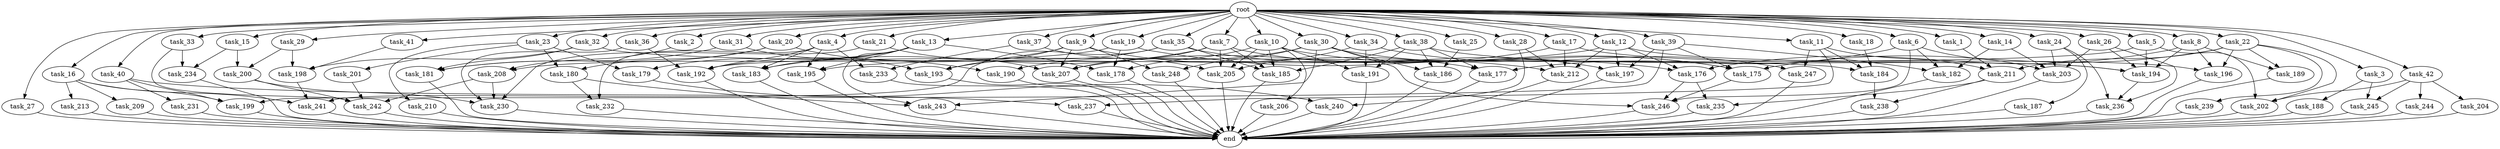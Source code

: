 digraph G {
  task_208 [size="171798691.840000"];
  task_9 [size="1.024000"];
  task_191 [size="1254130450.432000"];
  task_247 [size="1116691496.960000"];
  task_181 [size="841813590.016000"];
  task_27 [size="1.024000"];
  task_198 [size="1623497637.888000"];
  task_4 [size="1.024000"];
  task_2 [size="1.024000"];
  task_13 [size="1.024000"];
  task_182 [size="1520418422.784000"];
  task_207 [size="841813590.016000"];
  task_186 [size="944892805.120000"];
  task_41 [size="1.024000"];
  task_177 [size="1194000908.288000"];
  task_245 [size="292057776.128000"];
  task_6 [size="1.024000"];
  task_32 [size="1.024000"];
  task_175 [size="1211180777.472000"];
  task_241 [size="635655159.808000"];
  task_188 [size="214748364.800000"];
  task_231 [size="34359738.368000"];
  task_33 [size="1.024000"];
  task_183 [size="798863917.056000"];
  task_31 [size="1.024000"];
  task_179 [size="893353197.568000"];
  task_36 [size="1.024000"];
  task_16 [size="1.024000"];
  task_185 [size="1460288880.640000"];
  task_243 [size="798863917.056000"];
  task_40 [size="1.024000"];
  task_15 [size="1.024000"];
  task_10 [size="1.024000"];
  task_29 [size="1.024000"];
  task_236 [size="1975684956.160000"];
  task_240 [size="936302870.528000"];
  task_209 [size="420906795.008000"];
  task_235 [size="386547056.640000"];
  task_190 [size="292057776.128000"];
  task_199 [size="1005022347.264000"];
  task_237 [size="730144440.320000"];
  task_26 [size="1.024000"];
  task_25 [size="1.024000"];
  task_201 [size="858993459.200000"];
  end [size="0.000000"];
  task_192 [size="919123001.344000"];
  task_239 [size="309237645.312000"];
  task_180 [size="936302870.528000"];
  task_18 [size="1.024000"];
  task_12 [size="1.024000"];
  task_230 [size="1073741824.000000"];
  task_210 [size="858993459.200000"];
  task_238 [size="214748364.800000"];
  task_197 [size="1236950581.248000"];
  task_14 [size="1.024000"];
  task_242 [size="1443109011.456000"];
  task_202 [size="936302870.528000"];
  task_246 [size="1494648619.008000"];
  task_184 [size="1331439861.760000"];
  task_21 [size="1.024000"];
  task_37 [size="1.024000"];
  task_244 [size="77309411.328000"];
  task_196 [size="1305670057.984000"];
  task_187 [size="695784701.952000"];
  task_23 [size="1.024000"];
  task_176 [size="1133871366.144000"];
  root [size="0.000000"];
  task_5 [size="1.024000"];
  task_195 [size="386547056.640000"];
  task_193 [size="704374636.544000"];
  task_11 [size="1.024000"];
  task_194 [size="2602750181.376000"];
  task_234 [size="764504178.688000"];
  task_200 [size="1073741824.000000"];
  task_3 [size="1.024000"];
  task_19 [size="1.024000"];
  task_213 [size="420906795.008000"];
  task_206 [size="137438953.472000"];
  task_39 [size="1.024000"];
  task_232 [size="764504178.688000"];
  task_22 [size="1.024000"];
  task_7 [size="1.024000"];
  task_28 [size="1.024000"];
  task_34 [size="1.024000"];
  task_233 [size="292057776.128000"];
  task_211 [size="1314259992.576000"];
  task_189 [size="1168231104.512000"];
  task_17 [size="1.024000"];
  task_248 [size="292057776.128000"];
  task_20 [size="1.024000"];
  task_178 [size="309237645.312000"];
  task_205 [size="1185410973.696000"];
  task_1 [size="1.024000"];
  task_212 [size="369367187.456000"];
  task_42 [size="1.024000"];
  task_204 [size="77309411.328000"];
  task_35 [size="1.024000"];
  task_30 [size="1.024000"];
  task_203 [size="2087354105.856000"];
  task_38 [size="1.024000"];
  task_24 [size="1.024000"];
  task_8 [size="1.024000"];

  task_208 -> task_230 [size="301989888.000000"];
  task_208 -> task_242 [size="301989888.000000"];
  task_9 -> task_207 [size="75497472.000000"];
  task_9 -> task_193 [size="75497472.000000"];
  task_9 -> task_192 [size="75497472.000000"];
  task_9 -> task_248 [size="75497472.000000"];
  task_9 -> task_177 [size="75497472.000000"];
  task_191 -> end [size="1.000000"];
  task_247 -> end [size="1.000000"];
  task_181 -> end [size="1.000000"];
  task_27 -> end [size="1.000000"];
  task_198 -> task_241 [size="134217728.000000"];
  task_4 -> task_232 [size="209715200.000000"];
  task_4 -> task_195 [size="209715200.000000"];
  task_4 -> task_192 [size="209715200.000000"];
  task_4 -> task_183 [size="209715200.000000"];
  task_4 -> task_233 [size="209715200.000000"];
  task_2 -> task_208 [size="33554432.000000"];
  task_13 -> task_243 [size="33554432.000000"];
  task_13 -> task_195 [size="33554432.000000"];
  task_13 -> task_183 [size="33554432.000000"];
  task_13 -> task_179 [size="33554432.000000"];
  task_13 -> task_178 [size="33554432.000000"];
  task_182 -> end [size="1.000000"];
  task_207 -> end [size="1.000000"];
  task_186 -> end [size="1.000000"];
  task_41 -> task_198 [size="536870912.000000"];
  task_177 -> end [size="1.000000"];
  task_245 -> end [size="1.000000"];
  task_6 -> task_203 [size="411041792.000000"];
  task_6 -> task_246 [size="411041792.000000"];
  task_6 -> task_182 [size="411041792.000000"];
  task_6 -> task_177 [size="411041792.000000"];
  task_32 -> task_198 [size="209715200.000000"];
  task_32 -> task_184 [size="209715200.000000"];
  task_32 -> task_181 [size="209715200.000000"];
  task_175 -> task_246 [size="536870912.000000"];
  task_241 -> end [size="1.000000"];
  task_188 -> end [size="1.000000"];
  task_231 -> end [size="1.000000"];
  task_33 -> task_242 [size="536870912.000000"];
  task_33 -> task_234 [size="536870912.000000"];
  task_183 -> end [size="1.000000"];
  task_31 -> task_193 [size="536870912.000000"];
  task_31 -> task_181 [size="536870912.000000"];
  task_179 -> task_240 [size="838860800.000000"];
  task_36 -> task_230 [size="75497472.000000"];
  task_36 -> task_192 [size="75497472.000000"];
  task_16 -> task_209 [size="411041792.000000"];
  task_16 -> task_199 [size="411041792.000000"];
  task_16 -> task_241 [size="411041792.000000"];
  task_16 -> task_213 [size="411041792.000000"];
  task_185 -> end [size="1.000000"];
  task_243 -> end [size="1.000000"];
  task_40 -> task_231 [size="33554432.000000"];
  task_40 -> task_199 [size="33554432.000000"];
  task_40 -> task_237 [size="33554432.000000"];
  task_15 -> task_200 [size="209715200.000000"];
  task_15 -> task_234 [size="209715200.000000"];
  task_10 -> task_185 [size="134217728.000000"];
  task_10 -> task_206 [size="134217728.000000"];
  task_10 -> task_205 [size="134217728.000000"];
  task_10 -> task_191 [size="134217728.000000"];
  task_10 -> task_175 [size="134217728.000000"];
  task_10 -> task_178 [size="134217728.000000"];
  task_29 -> task_200 [size="838860800.000000"];
  task_29 -> task_198 [size="838860800.000000"];
  task_236 -> end [size="1.000000"];
  task_240 -> end [size="1.000000"];
  task_209 -> end [size="1.000000"];
  task_235 -> end [size="1.000000"];
  task_190 -> end [size="1.000000"];
  task_199 -> end [size="1.000000"];
  task_237 -> end [size="1.000000"];
  task_26 -> task_194 [size="411041792.000000"];
  task_26 -> task_203 [size="411041792.000000"];
  task_26 -> task_236 [size="411041792.000000"];
  task_25 -> task_186 [size="33554432.000000"];
  task_201 -> task_242 [size="33554432.000000"];
  task_192 -> end [size="1.000000"];
  task_239 -> end [size="1.000000"];
  task_180 -> task_232 [size="536870912.000000"];
  task_180 -> task_243 [size="536870912.000000"];
  task_18 -> task_184 [size="411041792.000000"];
  task_12 -> task_195 [size="134217728.000000"];
  task_12 -> task_176 [size="134217728.000000"];
  task_12 -> task_196 [size="134217728.000000"];
  task_12 -> task_197 [size="134217728.000000"];
  task_12 -> task_212 [size="134217728.000000"];
  task_230 -> end [size="1.000000"];
  task_210 -> end [size="1.000000"];
  task_238 -> end [size="1.000000"];
  task_197 -> end [size="1.000000"];
  task_14 -> task_203 [size="536870912.000000"];
  task_14 -> task_182 [size="536870912.000000"];
  task_242 -> end [size="1.000000"];
  task_202 -> end [size="1.000000"];
  task_246 -> end [size="1.000000"];
  task_184 -> task_238 [size="134217728.000000"];
  task_21 -> task_230 [size="134217728.000000"];
  task_21 -> task_207 [size="134217728.000000"];
  task_37 -> task_233 [size="75497472.000000"];
  task_37 -> task_205 [size="75497472.000000"];
  task_244 -> end [size="1.000000"];
  task_196 -> end [size="1.000000"];
  task_187 -> end [size="1.000000"];
  task_23 -> task_210 [size="838860800.000000"];
  task_23 -> task_201 [size="838860800.000000"];
  task_23 -> task_180 [size="838860800.000000"];
  task_23 -> task_179 [size="838860800.000000"];
  task_176 -> task_246 [size="301989888.000000"];
  task_176 -> task_235 [size="301989888.000000"];
  root -> task_12 [size="1.000000"];
  root -> task_36 [size="1.000000"];
  root -> task_16 [size="1.000000"];
  root -> task_9 [size="1.000000"];
  root -> task_39 [size="1.000000"];
  root -> task_11 [size="1.000000"];
  root -> task_22 [size="1.000000"];
  root -> task_7 [size="1.000000"];
  root -> task_33 [size="1.000000"];
  root -> task_28 [size="1.000000"];
  root -> task_4 [size="1.000000"];
  root -> task_34 [size="1.000000"];
  root -> task_2 [size="1.000000"];
  root -> task_15 [size="1.000000"];
  root -> task_10 [size="1.000000"];
  root -> task_29 [size="1.000000"];
  root -> task_21 [size="1.000000"];
  root -> task_17 [size="1.000000"];
  root -> task_18 [size="1.000000"];
  root -> task_41 [size="1.000000"];
  root -> task_20 [size="1.000000"];
  root -> task_23 [size="1.000000"];
  root -> task_42 [size="1.000000"];
  root -> task_6 [size="1.000000"];
  root -> task_32 [size="1.000000"];
  root -> task_5 [size="1.000000"];
  root -> task_37 [size="1.000000"];
  root -> task_26 [size="1.000000"];
  root -> task_25 [size="1.000000"];
  root -> task_31 [size="1.000000"];
  root -> task_35 [size="1.000000"];
  root -> task_13 [size="1.000000"];
  root -> task_30 [size="1.000000"];
  root -> task_19 [size="1.000000"];
  root -> task_1 [size="1.000000"];
  root -> task_40 [size="1.000000"];
  root -> task_38 [size="1.000000"];
  root -> task_24 [size="1.000000"];
  root -> task_3 [size="1.000000"];
  root -> task_8 [size="1.000000"];
  root -> task_27 [size="1.000000"];
  root -> task_14 [size="1.000000"];
  task_5 -> task_194 [size="536870912.000000"];
  task_5 -> task_192 [size="536870912.000000"];
  task_5 -> task_202 [size="536870912.000000"];
  task_195 -> end [size="1.000000"];
  task_193 -> end [size="1.000000"];
  task_11 -> task_184 [size="679477248.000000"];
  task_11 -> task_247 [size="679477248.000000"];
  task_11 -> task_237 [size="679477248.000000"];
  task_11 -> task_211 [size="679477248.000000"];
  task_194 -> task_236 [size="838860800.000000"];
  task_234 -> end [size="1.000000"];
  task_200 -> task_230 [size="536870912.000000"];
  task_200 -> task_242 [size="536870912.000000"];
  task_3 -> task_245 [size="209715200.000000"];
  task_3 -> task_188 [size="209715200.000000"];
  task_19 -> task_176 [size="134217728.000000"];
  task_19 -> task_208 [size="134217728.000000"];
  task_19 -> task_178 [size="134217728.000000"];
  task_213 -> end [size="1.000000"];
  task_206 -> end [size="1.000000"];
  task_39 -> task_175 [size="536870912.000000"];
  task_39 -> task_199 [size="536870912.000000"];
  task_39 -> task_182 [size="536870912.000000"];
  task_39 -> task_197 [size="536870912.000000"];
  task_232 -> end [size="1.000000"];
  task_22 -> task_189 [size="301989888.000000"];
  task_22 -> task_211 [size="301989888.000000"];
  task_22 -> task_175 [size="301989888.000000"];
  task_22 -> task_239 [size="301989888.000000"];
  task_22 -> task_202 [size="301989888.000000"];
  task_22 -> task_196 [size="301989888.000000"];
  task_7 -> task_183 [size="536870912.000000"];
  task_7 -> task_207 [size="536870912.000000"];
  task_7 -> task_185 [size="536870912.000000"];
  task_7 -> task_197 [size="536870912.000000"];
  task_7 -> task_205 [size="536870912.000000"];
  task_28 -> task_240 [size="75497472.000000"];
  task_28 -> task_212 [size="75497472.000000"];
  task_34 -> task_247 [size="411041792.000000"];
  task_34 -> task_205 [size="411041792.000000"];
  task_34 -> task_191 [size="411041792.000000"];
  task_233 -> end [size="1.000000"];
  task_211 -> task_235 [size="75497472.000000"];
  task_211 -> task_238 [size="75497472.000000"];
  task_189 -> end [size="1.000000"];
  task_17 -> task_194 [size="75497472.000000"];
  task_17 -> task_207 [size="75497472.000000"];
  task_17 -> task_212 [size="75497472.000000"];
  task_248 -> end [size="1.000000"];
  task_20 -> task_180 [size="75497472.000000"];
  task_20 -> task_181 [size="75497472.000000"];
  task_20 -> task_190 [size="75497472.000000"];
  task_178 -> end [size="1.000000"];
  task_205 -> end [size="1.000000"];
  task_1 -> task_211 [size="301989888.000000"];
  task_212 -> end [size="1.000000"];
  task_42 -> task_204 [size="75497472.000000"];
  task_42 -> task_202 [size="75497472.000000"];
  task_42 -> task_245 [size="75497472.000000"];
  task_42 -> task_244 [size="75497472.000000"];
  task_204 -> end [size="1.000000"];
  task_35 -> task_185 [size="75497472.000000"];
  task_35 -> task_241 [size="75497472.000000"];
  task_35 -> task_193 [size="75497472.000000"];
  task_35 -> task_212 [size="75497472.000000"];
  task_30 -> task_175 [size="209715200.000000"];
  task_30 -> task_246 [size="209715200.000000"];
  task_30 -> task_186 [size="209715200.000000"];
  task_30 -> task_190 [size="209715200.000000"];
  task_30 -> task_243 [size="209715200.000000"];
  task_30 -> task_248 [size="209715200.000000"];
  task_203 -> end [size="1.000000"];
  task_38 -> task_194 [size="679477248.000000"];
  task_38 -> task_185 [size="679477248.000000"];
  task_38 -> task_186 [size="679477248.000000"];
  task_38 -> task_177 [size="679477248.000000"];
  task_38 -> task_191 [size="679477248.000000"];
  task_24 -> task_187 [size="679477248.000000"];
  task_24 -> task_203 [size="679477248.000000"];
  task_24 -> task_236 [size="679477248.000000"];
  task_8 -> task_194 [size="838860800.000000"];
  task_8 -> task_189 [size="838860800.000000"];
  task_8 -> task_176 [size="838860800.000000"];
  task_8 -> task_196 [size="838860800.000000"];
}
